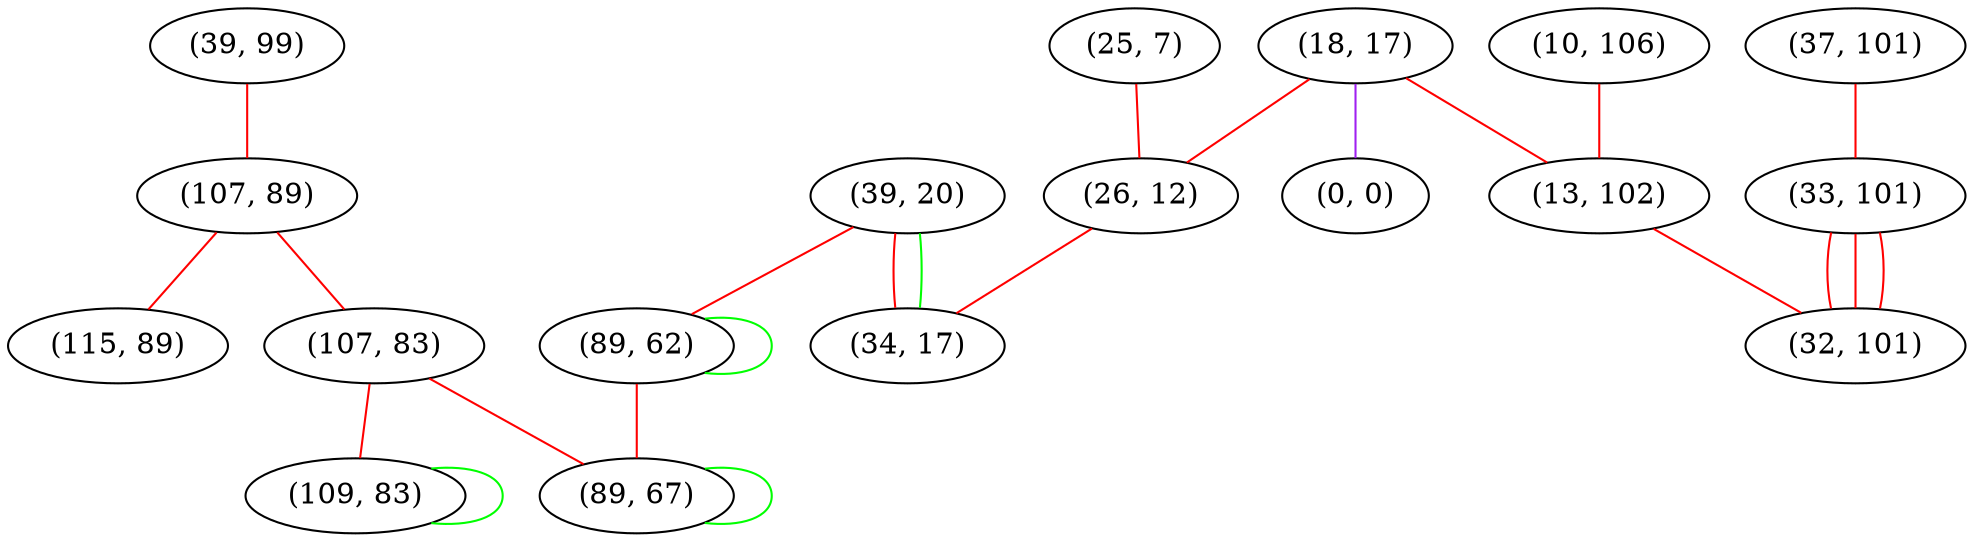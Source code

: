 graph "" {
"(39, 20)";
"(39, 99)";
"(107, 89)";
"(89, 62)";
"(37, 101)";
"(10, 106)";
"(18, 17)";
"(25, 7)";
"(13, 102)";
"(33, 101)";
"(115, 89)";
"(32, 101)";
"(107, 83)";
"(109, 83)";
"(0, 0)";
"(89, 67)";
"(26, 12)";
"(34, 17)";
"(39, 20)" -- "(89, 62)"  [color=red, key=0, weight=1];
"(39, 20)" -- "(34, 17)"  [color=red, key=0, weight=1];
"(39, 20)" -- "(34, 17)"  [color=green, key=1, weight=2];
"(39, 99)" -- "(107, 89)"  [color=red, key=0, weight=1];
"(107, 89)" -- "(115, 89)"  [color=red, key=0, weight=1];
"(107, 89)" -- "(107, 83)"  [color=red, key=0, weight=1];
"(89, 62)" -- "(89, 67)"  [color=red, key=0, weight=1];
"(89, 62)" -- "(89, 62)"  [color=green, key=0, weight=2];
"(37, 101)" -- "(33, 101)"  [color=red, key=0, weight=1];
"(10, 106)" -- "(13, 102)"  [color=red, key=0, weight=1];
"(18, 17)" -- "(13, 102)"  [color=red, key=0, weight=1];
"(18, 17)" -- "(0, 0)"  [color=purple, key=0, weight=4];
"(18, 17)" -- "(26, 12)"  [color=red, key=0, weight=1];
"(25, 7)" -- "(26, 12)"  [color=red, key=0, weight=1];
"(13, 102)" -- "(32, 101)"  [color=red, key=0, weight=1];
"(33, 101)" -- "(32, 101)"  [color=red, key=0, weight=1];
"(33, 101)" -- "(32, 101)"  [color=red, key=1, weight=1];
"(33, 101)" -- "(32, 101)"  [color=red, key=2, weight=1];
"(107, 83)" -- "(89, 67)"  [color=red, key=0, weight=1];
"(107, 83)" -- "(109, 83)"  [color=red, key=0, weight=1];
"(109, 83)" -- "(109, 83)"  [color=green, key=0, weight=2];
"(89, 67)" -- "(89, 67)"  [color=green, key=0, weight=2];
"(26, 12)" -- "(34, 17)"  [color=red, key=0, weight=1];
}
